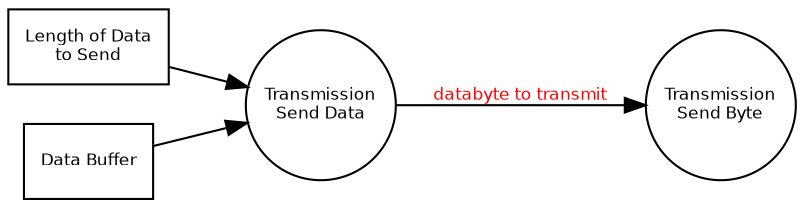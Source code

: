 digraph DFD_SendData {

rankdir = LR

 node [
         fontname = "Bitstream Vera Sans"
         fontsize = 8
         shape = "record"
     ]

 edge [
         fontname = "Bitstream Vera Sans"
         fontsize = 8
         fontcolor = "Red"
     ]

len [label="Length of Data\nto Send"];
send_byte [label="Transmission\nSend Byte", shape="circle", fixedsize=true, width=1];
senddata [label="Transmission\nSend Data", shape="circle", fixedsize=true, width=1];
src [label="Data Buffer"];

len -> senddata
src -> senddata
senddata -> send_byte [label="databyte to transmit"]

}
